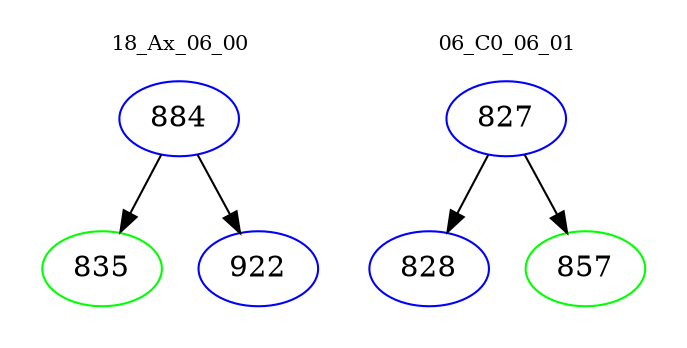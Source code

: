 digraph{
subgraph cluster_0 {
color = white
label = "18_Ax_06_00";
fontsize=10;
T0_884 [label="884", color="blue"]
T0_884 -> T0_835 [color="black"]
T0_835 [label="835", color="green"]
T0_884 -> T0_922 [color="black"]
T0_922 [label="922", color="blue"]
}
subgraph cluster_1 {
color = white
label = "06_C0_06_01";
fontsize=10;
T1_827 [label="827", color="blue"]
T1_827 -> T1_828 [color="black"]
T1_828 [label="828", color="blue"]
T1_827 -> T1_857 [color="black"]
T1_857 [label="857", color="green"]
}
}
